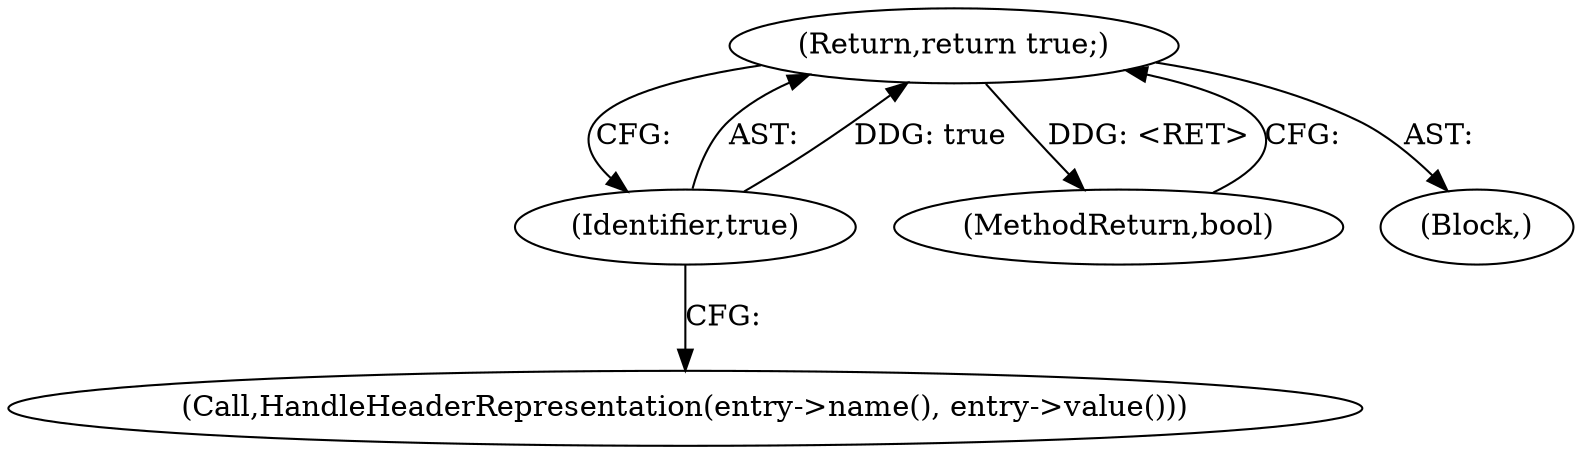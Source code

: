 digraph "1_Chrome_37f06e622f3122a0f456fa8017d832f7e08b7457@del" {
"1000128" [label="(Return,return true;)"];
"1000129" [label="(Identifier,true)"];
"1000130" [label="(MethodReturn,bool)"];
"1000125" [label="(Call,HandleHeaderRepresentation(entry->name(), entry->value()))"];
"1000129" [label="(Identifier,true)"];
"1000128" [label="(Return,return true;)"];
"1000102" [label="(Block,)"];
"1000128" -> "1000102"  [label="AST: "];
"1000128" -> "1000129"  [label="CFG: "];
"1000129" -> "1000128"  [label="AST: "];
"1000130" -> "1000128"  [label="CFG: "];
"1000128" -> "1000130"  [label="DDG: <RET>"];
"1000129" -> "1000128"  [label="DDG: true"];
"1000129" -> "1000125"  [label="CFG: "];
}
